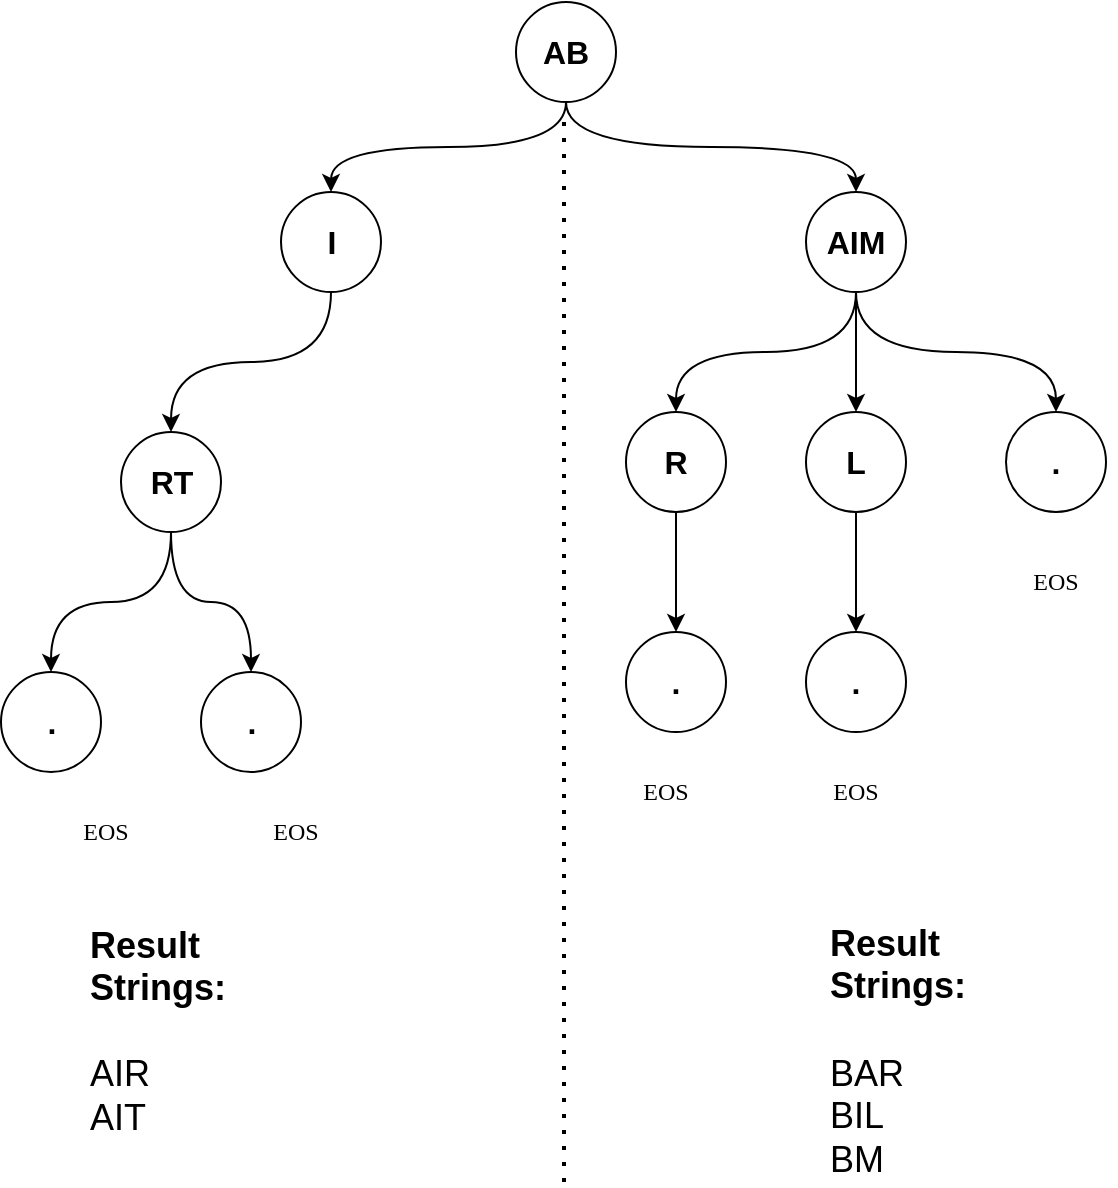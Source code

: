 <mxfile version="22.1.18" type="device">
  <diagram name="Page-1" id="16XjI0kiUn-NuyR_T_i7">
    <mxGraphModel dx="1127" dy="973" grid="1" gridSize="10" guides="1" tooltips="1" connect="1" arrows="1" fold="1" page="1" pageScale="1" pageWidth="850" pageHeight="1100" math="0" shadow="0">
      <root>
        <mxCell id="0" />
        <mxCell id="1" parent="0" />
        <mxCell id="dFhbQ2jlh1eT3Z2HHcco-13" style="rounded=0;orthogonalLoop=1;jettySize=auto;html=1;exitX=0.5;exitY=1;exitDx=0;exitDy=0;entryX=0.5;entryY=0;entryDx=0;entryDy=0;edgeStyle=orthogonalEdgeStyle;curved=1;" edge="1" parent="1" source="dFhbQ2jlh1eT3Z2HHcco-1" target="dFhbQ2jlh1eT3Z2HHcco-2">
          <mxGeometry relative="1" as="geometry" />
        </mxCell>
        <mxCell id="dFhbQ2jlh1eT3Z2HHcco-14" style="edgeStyle=orthogonalEdgeStyle;rounded=0;orthogonalLoop=1;jettySize=auto;html=1;exitX=0.5;exitY=1;exitDx=0;exitDy=0;entryX=0.5;entryY=0;entryDx=0;entryDy=0;curved=1;" edge="1" parent="1" source="dFhbQ2jlh1eT3Z2HHcco-1" target="dFhbQ2jlh1eT3Z2HHcco-7">
          <mxGeometry relative="1" as="geometry" />
        </mxCell>
        <mxCell id="dFhbQ2jlh1eT3Z2HHcco-1" value="&lt;font size=&quot;3&quot;&gt;&lt;b&gt;AB&lt;/b&gt;&lt;/font&gt;" style="ellipse;whiteSpace=wrap;html=1;" vertex="1" parent="1">
          <mxGeometry x="375" y="150" width="50" height="50" as="geometry" />
        </mxCell>
        <mxCell id="dFhbQ2jlh1eT3Z2HHcco-15" style="edgeStyle=orthogonalEdgeStyle;rounded=0;orthogonalLoop=1;jettySize=auto;html=1;exitX=0.5;exitY=1;exitDx=0;exitDy=0;entryX=0.5;entryY=0;entryDx=0;entryDy=0;curved=1;" edge="1" parent="1" source="dFhbQ2jlh1eT3Z2HHcco-2" target="dFhbQ2jlh1eT3Z2HHcco-4">
          <mxGeometry relative="1" as="geometry" />
        </mxCell>
        <mxCell id="dFhbQ2jlh1eT3Z2HHcco-2" value="&lt;font size=&quot;3&quot;&gt;&lt;b&gt;I&lt;/b&gt;&lt;/font&gt;" style="ellipse;whiteSpace=wrap;html=1;" vertex="1" parent="1">
          <mxGeometry x="257.5" y="245" width="50" height="50" as="geometry" />
        </mxCell>
        <mxCell id="dFhbQ2jlh1eT3Z2HHcco-21" style="edgeStyle=orthogonalEdgeStyle;rounded=0;orthogonalLoop=1;jettySize=auto;html=1;exitX=0.5;exitY=1;exitDx=0;exitDy=0;curved=1;" edge="1" parent="1" source="dFhbQ2jlh1eT3Z2HHcco-3" target="dFhbQ2jlh1eT3Z2HHcco-10">
          <mxGeometry relative="1" as="geometry" />
        </mxCell>
        <mxCell id="dFhbQ2jlh1eT3Z2HHcco-3" value="&lt;font size=&quot;3&quot;&gt;&lt;b&gt;R&lt;/b&gt;&lt;/font&gt;" style="ellipse;whiteSpace=wrap;html=1;" vertex="1" parent="1">
          <mxGeometry x="430" y="355" width="50" height="50" as="geometry" />
        </mxCell>
        <mxCell id="dFhbQ2jlh1eT3Z2HHcco-16" style="edgeStyle=orthogonalEdgeStyle;rounded=0;orthogonalLoop=1;jettySize=auto;html=1;exitX=0.5;exitY=1;exitDx=0;exitDy=0;entryX=0.5;entryY=0;entryDx=0;entryDy=0;curved=1;" edge="1" parent="1" source="dFhbQ2jlh1eT3Z2HHcco-4" target="dFhbQ2jlh1eT3Z2HHcco-5">
          <mxGeometry relative="1" as="geometry" />
        </mxCell>
        <mxCell id="dFhbQ2jlh1eT3Z2HHcco-17" style="edgeStyle=orthogonalEdgeStyle;rounded=0;orthogonalLoop=1;jettySize=auto;html=1;exitX=0.5;exitY=1;exitDx=0;exitDy=0;entryX=0.5;entryY=0;entryDx=0;entryDy=0;curved=1;" edge="1" parent="1" source="dFhbQ2jlh1eT3Z2HHcco-4" target="dFhbQ2jlh1eT3Z2HHcco-6">
          <mxGeometry relative="1" as="geometry" />
        </mxCell>
        <mxCell id="dFhbQ2jlh1eT3Z2HHcco-4" value="&lt;font size=&quot;3&quot;&gt;&lt;b&gt;RT&lt;/b&gt;&lt;/font&gt;" style="ellipse;whiteSpace=wrap;html=1;" vertex="1" parent="1">
          <mxGeometry x="177.5" y="365" width="50" height="50" as="geometry" />
        </mxCell>
        <mxCell id="dFhbQ2jlh1eT3Z2HHcco-5" value="&lt;font size=&quot;3&quot;&gt;&lt;b&gt;.&lt;/b&gt;&lt;/font&gt;" style="ellipse;whiteSpace=wrap;html=1;" vertex="1" parent="1">
          <mxGeometry x="117.5" y="485" width="50" height="50" as="geometry" />
        </mxCell>
        <mxCell id="dFhbQ2jlh1eT3Z2HHcco-6" value="&lt;font size=&quot;3&quot;&gt;&lt;b&gt;.&lt;/b&gt;&lt;/font&gt;" style="ellipse;whiteSpace=wrap;html=1;" vertex="1" parent="1">
          <mxGeometry x="217.5" y="485" width="50" height="50" as="geometry" />
        </mxCell>
        <mxCell id="dFhbQ2jlh1eT3Z2HHcco-18" style="edgeStyle=orthogonalEdgeStyle;rounded=0;orthogonalLoop=1;jettySize=auto;html=1;exitX=0.5;exitY=1;exitDx=0;exitDy=0;entryX=0.5;entryY=0;entryDx=0;entryDy=0;curved=1;" edge="1" parent="1" source="dFhbQ2jlh1eT3Z2HHcco-7" target="dFhbQ2jlh1eT3Z2HHcco-3">
          <mxGeometry relative="1" as="geometry" />
        </mxCell>
        <mxCell id="dFhbQ2jlh1eT3Z2HHcco-19" style="edgeStyle=orthogonalEdgeStyle;rounded=0;orthogonalLoop=1;jettySize=auto;html=1;exitX=0.5;exitY=1;exitDx=0;exitDy=0;curved=1;" edge="1" parent="1" source="dFhbQ2jlh1eT3Z2HHcco-7" target="dFhbQ2jlh1eT3Z2HHcco-8">
          <mxGeometry relative="1" as="geometry" />
        </mxCell>
        <mxCell id="dFhbQ2jlh1eT3Z2HHcco-20" style="edgeStyle=orthogonalEdgeStyle;rounded=0;orthogonalLoop=1;jettySize=auto;html=1;exitX=0.5;exitY=1;exitDx=0;exitDy=0;entryX=0.5;entryY=0;entryDx=0;entryDy=0;curved=1;" edge="1" parent="1" source="dFhbQ2jlh1eT3Z2HHcco-7" target="dFhbQ2jlh1eT3Z2HHcco-12">
          <mxGeometry relative="1" as="geometry" />
        </mxCell>
        <mxCell id="dFhbQ2jlh1eT3Z2HHcco-7" value="&lt;font size=&quot;3&quot;&gt;&lt;b&gt;AIM&lt;/b&gt;&lt;/font&gt;" style="ellipse;whiteSpace=wrap;html=1;" vertex="1" parent="1">
          <mxGeometry x="520" y="245" width="50" height="50" as="geometry" />
        </mxCell>
        <mxCell id="dFhbQ2jlh1eT3Z2HHcco-22" style="edgeStyle=orthogonalEdgeStyle;rounded=0;orthogonalLoop=1;jettySize=auto;html=1;exitX=0.5;exitY=1;exitDx=0;exitDy=0;entryX=0.5;entryY=0;entryDx=0;entryDy=0;curved=1;" edge="1" parent="1" source="dFhbQ2jlh1eT3Z2HHcco-8" target="dFhbQ2jlh1eT3Z2HHcco-9">
          <mxGeometry relative="1" as="geometry" />
        </mxCell>
        <mxCell id="dFhbQ2jlh1eT3Z2HHcco-8" value="&lt;font size=&quot;3&quot;&gt;&lt;b&gt;L&lt;/b&gt;&lt;/font&gt;" style="ellipse;whiteSpace=wrap;html=1;" vertex="1" parent="1">
          <mxGeometry x="520" y="355" width="50" height="50" as="geometry" />
        </mxCell>
        <mxCell id="dFhbQ2jlh1eT3Z2HHcco-9" value="&lt;font size=&quot;3&quot;&gt;&lt;b&gt;.&lt;/b&gt;&lt;/font&gt;" style="ellipse;whiteSpace=wrap;html=1;" vertex="1" parent="1">
          <mxGeometry x="520" y="465" width="50" height="50" as="geometry" />
        </mxCell>
        <mxCell id="dFhbQ2jlh1eT3Z2HHcco-10" value="&lt;font size=&quot;3&quot;&gt;&lt;b&gt;.&lt;/b&gt;&lt;/font&gt;" style="ellipse;whiteSpace=wrap;html=1;" vertex="1" parent="1">
          <mxGeometry x="430" y="465" width="50" height="50" as="geometry" />
        </mxCell>
        <mxCell id="dFhbQ2jlh1eT3Z2HHcco-12" value="&lt;font size=&quot;3&quot;&gt;&lt;b&gt;.&lt;/b&gt;&lt;/font&gt;" style="ellipse;whiteSpace=wrap;html=1;" vertex="1" parent="1">
          <mxGeometry x="620" y="355" width="50" height="50" as="geometry" />
        </mxCell>
        <mxCell id="dFhbQ2jlh1eT3Z2HHcco-23" value="&lt;font face=&quot;Lucida Console&quot;&gt;EOS&lt;/font&gt;" style="text;html=1;strokeColor=none;fillColor=none;align=center;verticalAlign=middle;whiteSpace=wrap;rounded=0;" vertex="1" parent="1">
          <mxGeometry x="235" y="550" width="60" height="30" as="geometry" />
        </mxCell>
        <mxCell id="dFhbQ2jlh1eT3Z2HHcco-24" value="&lt;font face=&quot;Lucida Console&quot;&gt;EOS&lt;/font&gt;" style="text;html=1;strokeColor=none;fillColor=none;align=center;verticalAlign=middle;whiteSpace=wrap;rounded=0;" vertex="1" parent="1">
          <mxGeometry x="140" y="550" width="60" height="30" as="geometry" />
        </mxCell>
        <mxCell id="dFhbQ2jlh1eT3Z2HHcco-25" value="&lt;font face=&quot;Lucida Console&quot;&gt;EOS&lt;/font&gt;" style="text;html=1;strokeColor=none;fillColor=none;align=center;verticalAlign=middle;whiteSpace=wrap;rounded=0;" vertex="1" parent="1">
          <mxGeometry x="420" y="530" width="60" height="30" as="geometry" />
        </mxCell>
        <mxCell id="dFhbQ2jlh1eT3Z2HHcco-26" value="&lt;font face=&quot;Lucida Console&quot;&gt;EOS&lt;/font&gt;" style="text;html=1;strokeColor=none;fillColor=none;align=center;verticalAlign=middle;whiteSpace=wrap;rounded=0;" vertex="1" parent="1">
          <mxGeometry x="515" y="530" width="60" height="30" as="geometry" />
        </mxCell>
        <mxCell id="dFhbQ2jlh1eT3Z2HHcco-27" value="&lt;font face=&quot;Lucida Console&quot;&gt;EOS&lt;/font&gt;" style="text;html=1;strokeColor=none;fillColor=none;align=center;verticalAlign=middle;whiteSpace=wrap;rounded=0;" vertex="1" parent="1">
          <mxGeometry x="615" y="425" width="60" height="30" as="geometry" />
        </mxCell>
        <mxCell id="dFhbQ2jlh1eT3Z2HHcco-28" value="&lt;font style=&quot;font-size: 18px;&quot;&gt;&lt;b&gt;Result Strings:&lt;br&gt;&lt;/b&gt;&lt;br&gt;AIR&lt;br&gt;AIT&lt;/font&gt;" style="text;html=1;strokeColor=none;fillColor=none;align=left;verticalAlign=middle;whiteSpace=wrap;rounded=0;" vertex="1" parent="1">
          <mxGeometry x="160" y="600" width="75" height="130" as="geometry" />
        </mxCell>
        <mxCell id="dFhbQ2jlh1eT3Z2HHcco-29" value="&lt;font style=&quot;font-size: 18px;&quot;&gt;&lt;b&gt;Result Strings:&lt;br&gt;&lt;/b&gt;&lt;br&gt;BAR&lt;br&gt;BIL&lt;br&gt;BM&lt;br&gt;&lt;/font&gt;" style="text;html=1;strokeColor=none;fillColor=none;align=left;verticalAlign=middle;whiteSpace=wrap;rounded=0;" vertex="1" parent="1">
          <mxGeometry x="530" y="610" width="75" height="130" as="geometry" />
        </mxCell>
        <mxCell id="dFhbQ2jlh1eT3Z2HHcco-30" value="" style="endArrow=none;dashed=1;html=1;dashPattern=1 3;strokeWidth=2;rounded=0;" edge="1" parent="1">
          <mxGeometry width="50" height="50" relative="1" as="geometry">
            <mxPoint x="399" y="740" as="sourcePoint" />
            <mxPoint x="399" y="210" as="targetPoint" />
          </mxGeometry>
        </mxCell>
      </root>
    </mxGraphModel>
  </diagram>
</mxfile>
